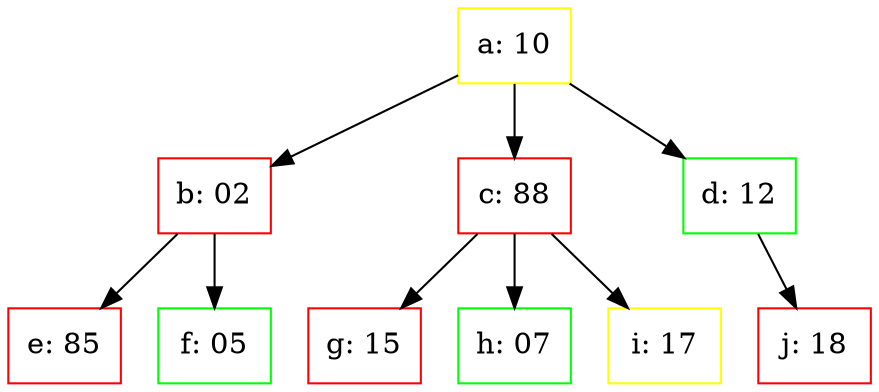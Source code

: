 digraph tree {
     a -> b;
     b -> e;
     b -> f;

     a -> c;
     c -> g;
     c -> h;
     c -> i;

     a -> d;
     d -> j;

     a [shape=box, label="a: 10", color=yellow];
     b [shape=box, label="b: 02", color=red];
     c [shape=box, label="c: 88", color=red];
     d [shape=box, label="d: 12", color=green];
     e [shape=box, label="e: 85", color=red];
     f [shape=box, label="f: 05", color=green];
     g [shape=box, label="g: 15", color=red];
     h [shape=box, label="h: 07", color=green];
     i [shape=box, label="i: 17", color=yellow];
     j [shape=box, label="j: 18", color=red];
}